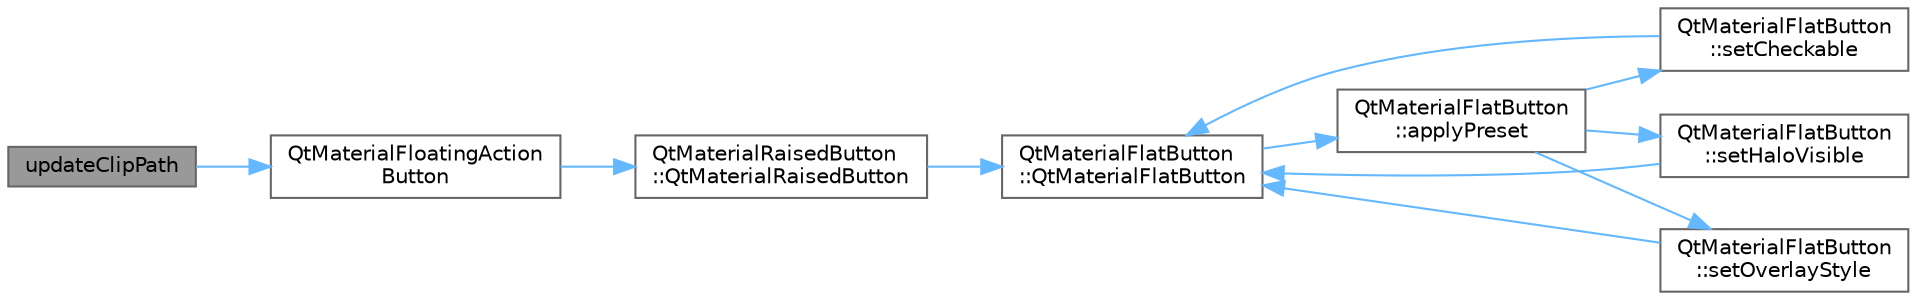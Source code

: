 digraph "updateClipPath"
{
 // LATEX_PDF_SIZE
  bgcolor="transparent";
  edge [fontname=Helvetica,fontsize=10,labelfontname=Helvetica,labelfontsize=10];
  node [fontname=Helvetica,fontsize=10,shape=box,height=0.2,width=0.4];
  rankdir="LR";
  Node1 [id="Node000001",label="updateClipPath",height=0.2,width=0.4,color="gray40", fillcolor="grey60", style="filled", fontcolor="black",tooltip="更新剪裁路径"];
  Node1 -> Node2 [id="edge1_Node000001_Node000002",color="steelblue1",style="solid",tooltip=" "];
  Node2 [id="Node000002",label="QtMaterialFloatingAction\lButton",height=0.2,width=0.4,color="grey40", fillcolor="white", style="filled",URL="$class_qt_material_floating_action_button.html#af023d67852c850b2cf304222ae3dfe97",tooltip="构造函数，初始化浮动动作按钮"];
  Node2 -> Node3 [id="edge2_Node000002_Node000003",color="steelblue1",style="solid",tooltip=" "];
  Node3 [id="Node000003",label="QtMaterialRaisedButton\l::QtMaterialRaisedButton",height=0.2,width=0.4,color="grey40", fillcolor="white", style="filled",URL="$class_qt_material_raised_button.html#afc13bb3664d3ad98ff032593ab3c05cc",tooltip="构造函数，初始化凸起按钮"];
  Node3 -> Node4 [id="edge3_Node000003_Node000004",color="steelblue1",style="solid",tooltip=" "];
  Node4 [id="Node000004",label="QtMaterialFlatButton\l::QtMaterialFlatButton",height=0.2,width=0.4,color="grey40", fillcolor="white", style="filled",URL="$class_qt_material_flat_button.html#a65ea12ca4f16ac2e30c3cf50dce44d02",tooltip="构造函数，初始化扁平按钮"];
  Node4 -> Node5 [id="edge4_Node000004_Node000005",color="steelblue1",style="solid",tooltip=" "];
  Node5 [id="Node000005",label="QtMaterialFlatButton\l::applyPreset",height=0.2,width=0.4,color="grey40", fillcolor="white", style="filled",URL="$class_qt_material_flat_button.html#a16a0579d86840d107b4e4a2f80261ba1",tooltip="应用预设样式"];
  Node5 -> Node6 [id="edge5_Node000005_Node000006",color="steelblue1",style="solid",tooltip=" "];
  Node6 [id="Node000006",label="QtMaterialFlatButton\l::setCheckable",height=0.2,width=0.4,color="grey40", fillcolor="white", style="filled",URL="$class_qt_material_flat_button.html#a409fc91669595864490584b1a8b8c107",tooltip="设置是否可选中"];
  Node6 -> Node4 [id="edge6_Node000006_Node000004",color="steelblue1",style="solid",tooltip=" "];
  Node5 -> Node7 [id="edge7_Node000005_Node000007",color="steelblue1",style="solid",tooltip=" "];
  Node7 [id="Node000007",label="QtMaterialFlatButton\l::setHaloVisible",height=0.2,width=0.4,color="grey40", fillcolor="white", style="filled",URL="$class_qt_material_flat_button.html#a99f4eca549b112a5bf5385c01ffdae6a",tooltip="设置光晕是否可见"];
  Node7 -> Node4 [id="edge8_Node000007_Node000004",color="steelblue1",style="solid",tooltip=" "];
  Node5 -> Node8 [id="edge9_Node000005_Node000008",color="steelblue1",style="solid",tooltip=" "];
  Node8 [id="Node000008",label="QtMaterialFlatButton\l::setOverlayStyle",height=0.2,width=0.4,color="grey40", fillcolor="white", style="filled",URL="$class_qt_material_flat_button.html#a0daf5cb2646fc6572dc5afa17b9a4e8d",tooltip="设置覆盖层样式"];
  Node8 -> Node4 [id="edge10_Node000008_Node000004",color="steelblue1",style="solid",tooltip=" "];
}
